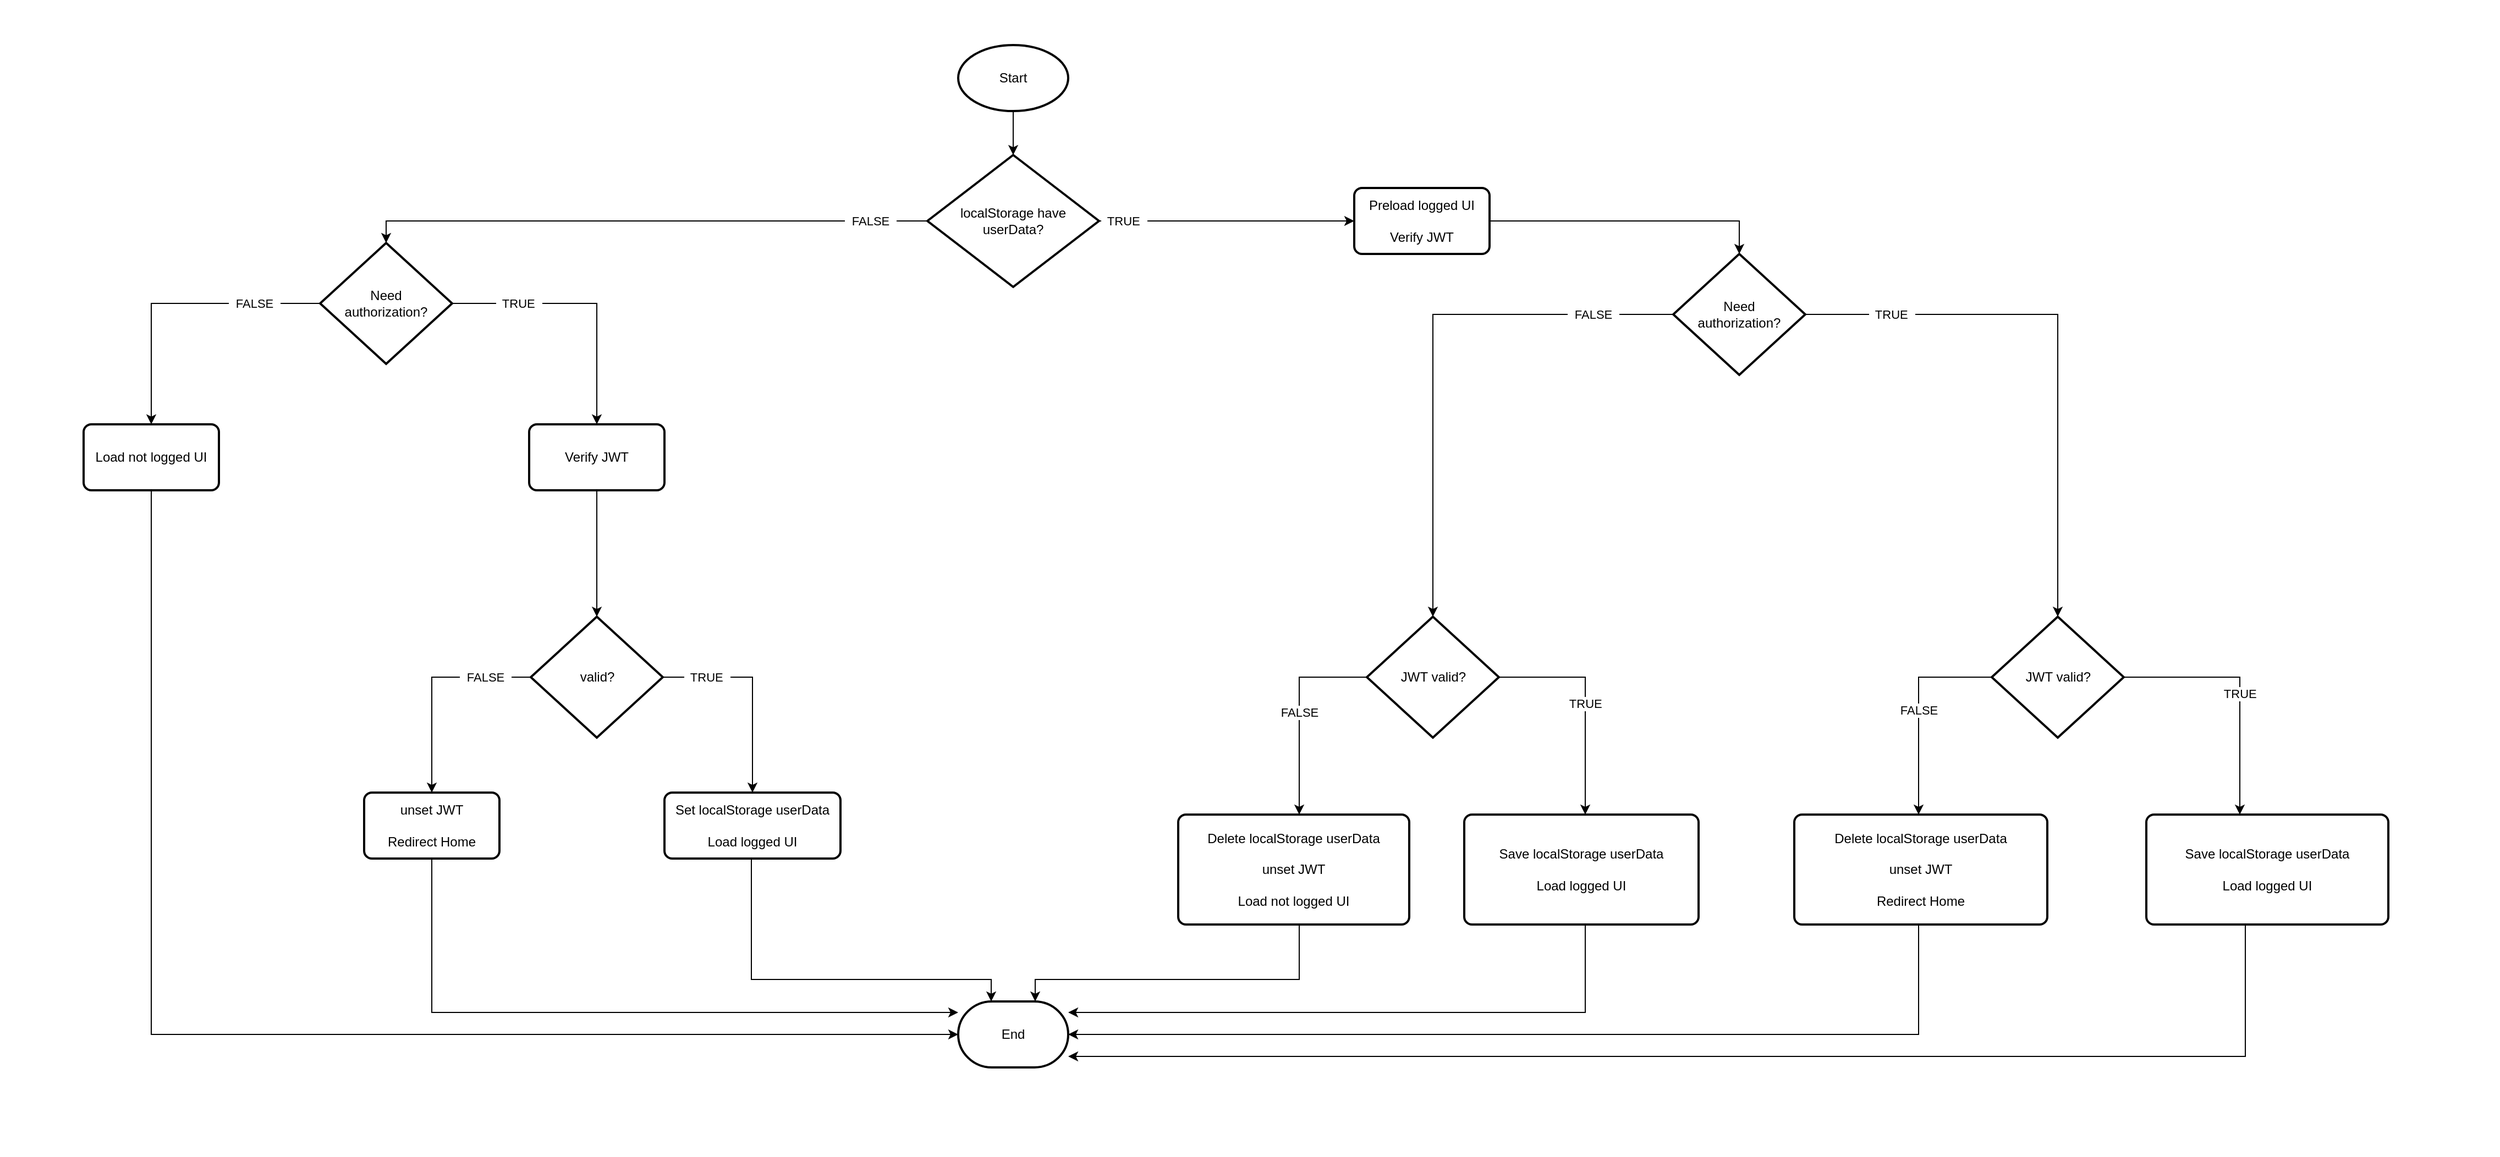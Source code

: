 <mxfile version="16.6.1" type="device"><diagram id="xxtLLKcLRrvwPg4rCRp1" name="Page-1"><mxGraphModel dx="2218" dy="952" grid="1" gridSize="10" guides="1" tooltips="1" connect="1" arrows="1" fold="1" page="1" pageScale="1" pageWidth="827" pageHeight="1169" math="0" shadow="0"><root><mxCell id="0"/><mxCell id="1" parent="0"/><mxCell id="XPkF6zCaOW1v-_R1EGbP-3" value="" style="shape=table;startSize=0;container=1;collapsible=0;childLayout=tableLayout;fillColor=none;strokeColor=none;" parent="1" vertex="1"><mxGeometry x="-550" y="170" width="2270" height="1050" as="geometry"/></mxCell><mxCell id="XPkF6zCaOW1v-_R1EGbP-4" value="" style="shape=tableRow;horizontal=0;startSize=0;swimlaneHead=0;swimlaneBody=0;top=0;left=0;bottom=0;right=0;collapsible=0;dropTarget=0;fillColor=none;points=[[0,0.5],[1,0.5]];portConstraint=eastwest;" parent="XPkF6zCaOW1v-_R1EGbP-3" vertex="1"><mxGeometry width="2270" height="1050" as="geometry"/></mxCell><mxCell id="XPkF6zCaOW1v-_R1EGbP-5" value="" style="shape=partialRectangle;html=1;whiteSpace=wrap;connectable=0;overflow=hidden;fillColor=none;top=0;left=0;bottom=0;right=0;pointerEvents=1;" parent="XPkF6zCaOW1v-_R1EGbP-4" vertex="1"><mxGeometry width="2270" height="1050" as="geometry"><mxRectangle width="2270" height="1050" as="alternateBounds"/></mxGeometry></mxCell><mxCell id="coUB79cRwjkoSsDZY9je-14" style="edgeStyle=orthogonalEdgeStyle;rounded=0;orthogonalLoop=1;jettySize=auto;html=1;entryX=0.5;entryY=0;entryDx=0;entryDy=0;entryPerimeter=0;" parent="1" source="coUB79cRwjkoSsDZY9je-1" target="coUB79cRwjkoSsDZY9je-3" edge="1"><mxGeometry relative="1" as="geometry"/></mxCell><mxCell id="coUB79cRwjkoSsDZY9je-1" value="Start" style="strokeWidth=2;html=1;shape=mxgraph.flowchart.start_1;whiteSpace=wrap;" parent="1" vertex="1"><mxGeometry x="320" y="210" width="100" height="60" as="geometry"/></mxCell><mxCell id="coUB79cRwjkoSsDZY9je-2" value="End" style="strokeWidth=2;html=1;shape=mxgraph.flowchart.terminator;whiteSpace=wrap;" parent="1" vertex="1"><mxGeometry x="320" y="1080" width="100" height="60" as="geometry"/></mxCell><mxCell id="coUB79cRwjkoSsDZY9je-12" value="&amp;nbsp; TRUE&amp;nbsp;&amp;nbsp;" style="edgeStyle=orthogonalEdgeStyle;rounded=0;orthogonalLoop=1;jettySize=auto;html=1;" parent="1" source="coUB79cRwjkoSsDZY9je-3" target="XPkF6zCaOW1v-_R1EGbP-1" edge="1"><mxGeometry x="-0.812" relative="1" as="geometry"><mxPoint as="offset"/></mxGeometry></mxCell><mxCell id="coUB79cRwjkoSsDZY9je-13" value="&amp;nbsp; FALSE&amp;nbsp;&amp;nbsp;" style="edgeStyle=orthogonalEdgeStyle;rounded=0;orthogonalLoop=1;jettySize=auto;html=1;entryX=0.5;entryY=0;entryDx=0;entryDy=0;entryPerimeter=0;" parent="1" source="coUB79cRwjkoSsDZY9je-3" target="coUB79cRwjkoSsDZY9je-8" edge="1"><mxGeometry x="-0.797" relative="1" as="geometry"><mxPoint as="offset"/></mxGeometry></mxCell><mxCell id="coUB79cRwjkoSsDZY9je-3" value="localStorage have userData?" style="strokeWidth=2;html=1;shape=mxgraph.flowchart.decision;whiteSpace=wrap;" parent="1" vertex="1"><mxGeometry x="292" y="310" width="156" height="120" as="geometry"/></mxCell><mxCell id="coUB79cRwjkoSsDZY9je-15" value="&amp;nbsp; TRUE&amp;nbsp;&amp;nbsp;" style="edgeStyle=orthogonalEdgeStyle;rounded=0;orthogonalLoop=1;jettySize=auto;html=1;" parent="1" source="coUB79cRwjkoSsDZY9je-5" target="coUB79cRwjkoSsDZY9je-18" edge="1"><mxGeometry x="-0.692" relative="1" as="geometry"><mxPoint x="1318.077" y="640" as="targetPoint"/><mxPoint as="offset"/></mxGeometry></mxCell><mxCell id="coUB79cRwjkoSsDZY9je-16" value="&amp;nbsp; FALSE&amp;nbsp;&amp;nbsp;" style="edgeStyle=orthogonalEdgeStyle;rounded=0;orthogonalLoop=1;jettySize=auto;html=1;" parent="1" source="coUB79cRwjkoSsDZY9je-5" target="coUB79cRwjkoSsDZY9je-17" edge="1"><mxGeometry x="-0.702" relative="1" as="geometry"><mxPoint x="750.077" y="640" as="targetPoint"/><mxPoint as="offset"/></mxGeometry></mxCell><mxCell id="coUB79cRwjkoSsDZY9je-5" value="Need authorization?" style="strokeWidth=2;html=1;shape=mxgraph.flowchart.decision;whiteSpace=wrap;spacing=12;spacingRight=0;" parent="1" vertex="1"><mxGeometry x="970" y="400" width="120" height="110" as="geometry"/></mxCell><mxCell id="coUB79cRwjkoSsDZY9je-32" style="edgeStyle=orthogonalEdgeStyle;rounded=0;orthogonalLoop=1;jettySize=auto;html=1;" parent="1" source="coUB79cRwjkoSsDZY9je-6" target="coUB79cRwjkoSsDZY9je-2" edge="1"><mxGeometry relative="1" as="geometry"><Array as="points"><mxPoint x="-413" y="1110"/></Array></mxGeometry></mxCell><mxCell id="coUB79cRwjkoSsDZY9je-6" value="Load not logged UI" style="rounded=1;whiteSpace=wrap;html=1;absoluteArcSize=1;arcSize=14;strokeWidth=2;" parent="1" vertex="1"><mxGeometry x="-475" y="555" width="123" height="60" as="geometry"/></mxCell><mxCell id="coUB79cRwjkoSsDZY9je-24" style="edgeStyle=orthogonalEdgeStyle;rounded=0;orthogonalLoop=1;jettySize=auto;html=1;" parent="1" source="coUB79cRwjkoSsDZY9je-7" target="coUB79cRwjkoSsDZY9je-9" edge="1"><mxGeometry relative="1" as="geometry"/></mxCell><mxCell id="coUB79cRwjkoSsDZY9je-7" value="Verify JWT" style="rounded=1;whiteSpace=wrap;html=1;absoluteArcSize=1;arcSize=14;strokeWidth=2;" parent="1" vertex="1"><mxGeometry x="-70" y="555" width="123" height="60" as="geometry"/></mxCell><mxCell id="coUB79cRwjkoSsDZY9je-22" value="&amp;nbsp; FALSE&amp;nbsp;&amp;nbsp;" style="edgeStyle=orthogonalEdgeStyle;rounded=0;orthogonalLoop=1;jettySize=auto;html=1;entryX=0.5;entryY=0;entryDx=0;entryDy=0;" parent="1" source="coUB79cRwjkoSsDZY9je-8" target="coUB79cRwjkoSsDZY9je-6" edge="1"><mxGeometry x="-0.544" relative="1" as="geometry"><mxPoint as="offset"/></mxGeometry></mxCell><mxCell id="coUB79cRwjkoSsDZY9je-23" value="&amp;nbsp; TRUE&amp;nbsp;&amp;nbsp;" style="edgeStyle=orthogonalEdgeStyle;rounded=0;orthogonalLoop=1;jettySize=auto;html=1;" parent="1" source="coUB79cRwjkoSsDZY9je-8" target="coUB79cRwjkoSsDZY9je-7" edge="1"><mxGeometry x="-0.503" relative="1" as="geometry"><mxPoint as="offset"/></mxGeometry></mxCell><mxCell id="coUB79cRwjkoSsDZY9je-8" value="Need authorization?" style="strokeWidth=2;html=1;shape=mxgraph.flowchart.decision;whiteSpace=wrap;spacing=12;spacingRight=0;" parent="1" vertex="1"><mxGeometry x="-260" y="390" width="120" height="110" as="geometry"/></mxCell><mxCell id="coUB79cRwjkoSsDZY9je-35" value="&amp;nbsp; FALSE&amp;nbsp;&amp;nbsp;" style="edgeStyle=orthogonalEdgeStyle;rounded=0;orthogonalLoop=1;jettySize=auto;html=1;" parent="1" source="coUB79cRwjkoSsDZY9je-9" target="coUB79cRwjkoSsDZY9je-26" edge="1"><mxGeometry x="-0.574" relative="1" as="geometry"><mxPoint as="offset"/></mxGeometry></mxCell><mxCell id="coUB79cRwjkoSsDZY9je-36" value="&amp;nbsp; TRUE&amp;nbsp;&amp;nbsp;" style="edgeStyle=orthogonalEdgeStyle;rounded=0;orthogonalLoop=1;jettySize=auto;html=1;" parent="1" source="coUB79cRwjkoSsDZY9je-9" target="coUB79cRwjkoSsDZY9je-27" edge="1"><mxGeometry x="-0.584" relative="1" as="geometry"><mxPoint as="offset"/></mxGeometry></mxCell><mxCell id="coUB79cRwjkoSsDZY9je-9" value="valid?" style="strokeWidth=2;html=1;shape=mxgraph.flowchart.decision;whiteSpace=wrap;spacing=12;spacingRight=0;" parent="1" vertex="1"><mxGeometry x="-68.5" y="730" width="120" height="110" as="geometry"/></mxCell><mxCell id="coUB79cRwjkoSsDZY9je-41" value="&amp;nbsp; FALSE&amp;nbsp;&amp;nbsp;" style="edgeStyle=orthogonalEdgeStyle;rounded=0;orthogonalLoop=1;jettySize=auto;html=1;" parent="1" source="coUB79cRwjkoSsDZY9je-17" target="coUB79cRwjkoSsDZY9je-28" edge="1"><mxGeometry relative="1" as="geometry"><Array as="points"><mxPoint x="630" y="785"/></Array></mxGeometry></mxCell><mxCell id="coUB79cRwjkoSsDZY9je-42" value="&amp;nbsp; TRUE&amp;nbsp;&amp;nbsp;" style="edgeStyle=orthogonalEdgeStyle;rounded=0;orthogonalLoop=1;jettySize=auto;html=1;" parent="1" source="coUB79cRwjkoSsDZY9je-17" target="coUB79cRwjkoSsDZY9je-29" edge="1"><mxGeometry relative="1" as="geometry"><Array as="points"><mxPoint x="890" y="785"/></Array></mxGeometry></mxCell><mxCell id="coUB79cRwjkoSsDZY9je-17" value="JWT valid?" style="strokeWidth=2;html=1;shape=mxgraph.flowchart.decision;whiteSpace=wrap;spacing=12;spacingRight=0;" parent="1" vertex="1"><mxGeometry x="691.5" y="730" width="120" height="110" as="geometry"/></mxCell><mxCell id="coUB79cRwjkoSsDZY9je-43" value="&amp;nbsp; FALSE&amp;nbsp;&amp;nbsp;" style="edgeStyle=orthogonalEdgeStyle;rounded=0;orthogonalLoop=1;jettySize=auto;html=1;" parent="1" source="coUB79cRwjkoSsDZY9je-18" target="coUB79cRwjkoSsDZY9je-30" edge="1"><mxGeometry relative="1" as="geometry"><Array as="points"><mxPoint x="1193" y="785"/></Array></mxGeometry></mxCell><mxCell id="coUB79cRwjkoSsDZY9je-44" value="&amp;nbsp; TRUE&amp;nbsp;&amp;nbsp;" style="edgeStyle=orthogonalEdgeStyle;rounded=0;orthogonalLoop=1;jettySize=auto;html=1;" parent="1" source="coUB79cRwjkoSsDZY9je-18" target="coUB79cRwjkoSsDZY9je-31" edge="1"><mxGeometry x="0.043" relative="1" as="geometry"><Array as="points"><mxPoint x="1485" y="785"/></Array><mxPoint as="offset"/></mxGeometry></mxCell><mxCell id="coUB79cRwjkoSsDZY9je-18" value="JWT valid?" style="strokeWidth=2;html=1;shape=mxgraph.flowchart.decision;whiteSpace=wrap;spacing=12;spacingRight=0;" parent="1" vertex="1"><mxGeometry x="1259.5" y="730" width="120" height="110" as="geometry"/></mxCell><mxCell id="coUB79cRwjkoSsDZY9je-33" style="edgeStyle=orthogonalEdgeStyle;rounded=0;orthogonalLoop=1;jettySize=auto;html=1;" parent="1" source="coUB79cRwjkoSsDZY9je-26" target="coUB79cRwjkoSsDZY9je-2" edge="1"><mxGeometry relative="1" as="geometry"><Array as="points"><mxPoint x="-158" y="1090"/></Array></mxGeometry></mxCell><mxCell id="coUB79cRwjkoSsDZY9je-26" value="unset JWT&lt;br&gt;&lt;br&gt;Redirect Home" style="rounded=1;whiteSpace=wrap;html=1;absoluteArcSize=1;arcSize=14;strokeWidth=2;" parent="1" vertex="1"><mxGeometry x="-220" y="890" width="123" height="60" as="geometry"/></mxCell><mxCell id="coUB79cRwjkoSsDZY9je-34" style="edgeStyle=orthogonalEdgeStyle;rounded=0;orthogonalLoop=1;jettySize=auto;html=1;" parent="1" source="coUB79cRwjkoSsDZY9je-27" target="coUB79cRwjkoSsDZY9je-2" edge="1"><mxGeometry relative="1" as="geometry"><Array as="points"><mxPoint x="132" y="1060"/><mxPoint x="350" y="1060"/></Array></mxGeometry></mxCell><mxCell id="coUB79cRwjkoSsDZY9je-27" value="Set localStorage userData&lt;br&gt;&lt;br&gt;Load logged UI" style="rounded=1;whiteSpace=wrap;html=1;absoluteArcSize=1;arcSize=14;strokeWidth=2;" parent="1" vertex="1"><mxGeometry x="53" y="890" width="160" height="60" as="geometry"/></mxCell><mxCell id="coUB79cRwjkoSsDZY9je-37" style="edgeStyle=orthogonalEdgeStyle;rounded=0;orthogonalLoop=1;jettySize=auto;html=1;" parent="1" source="coUB79cRwjkoSsDZY9je-28" target="coUB79cRwjkoSsDZY9je-2" edge="1"><mxGeometry relative="1" as="geometry"><Array as="points"><mxPoint x="630" y="1060"/><mxPoint x="390" y="1060"/></Array></mxGeometry></mxCell><mxCell id="coUB79cRwjkoSsDZY9je-28" value="Delete localStorage userData&lt;br&gt;&lt;br&gt;unset JWT&lt;br&gt;&lt;br&gt;Load not logged UI" style="rounded=1;whiteSpace=wrap;html=1;absoluteArcSize=1;arcSize=14;strokeWidth=2;spacing=8;" parent="1" vertex="1"><mxGeometry x="520" y="910" width="210" height="100" as="geometry"/></mxCell><mxCell id="coUB79cRwjkoSsDZY9je-38" style="edgeStyle=orthogonalEdgeStyle;rounded=0;orthogonalLoop=1;jettySize=auto;html=1;" parent="1" source="coUB79cRwjkoSsDZY9je-29" target="coUB79cRwjkoSsDZY9je-2" edge="1"><mxGeometry relative="1" as="geometry"><Array as="points"><mxPoint x="890" y="1090"/></Array></mxGeometry></mxCell><mxCell id="coUB79cRwjkoSsDZY9je-29" value="Save localStorage userData&lt;br&gt;&lt;br&gt;Load logged UI" style="rounded=1;whiteSpace=wrap;html=1;absoluteArcSize=1;arcSize=14;strokeWidth=2;spacing=10;" parent="1" vertex="1"><mxGeometry x="780" y="910" width="213" height="100" as="geometry"/></mxCell><mxCell id="coUB79cRwjkoSsDZY9je-39" style="edgeStyle=orthogonalEdgeStyle;rounded=0;orthogonalLoop=1;jettySize=auto;html=1;" parent="1" source="coUB79cRwjkoSsDZY9je-30" target="coUB79cRwjkoSsDZY9je-2" edge="1"><mxGeometry relative="1" as="geometry"><Array as="points"><mxPoint x="1193" y="1110"/></Array></mxGeometry></mxCell><mxCell id="coUB79cRwjkoSsDZY9je-30" value="Delete localStorage userData&lt;br&gt;&lt;br&gt;unset JWT&lt;br&gt;&lt;br&gt;Redirect Home" style="rounded=1;whiteSpace=wrap;html=1;absoluteArcSize=1;arcSize=14;strokeWidth=2;" parent="1" vertex="1"><mxGeometry x="1080" y="910" width="230" height="100" as="geometry"/></mxCell><mxCell id="coUB79cRwjkoSsDZY9je-40" style="edgeStyle=orthogonalEdgeStyle;rounded=0;orthogonalLoop=1;jettySize=auto;html=1;" parent="1" source="coUB79cRwjkoSsDZY9je-31" target="coUB79cRwjkoSsDZY9je-2" edge="1"><mxGeometry relative="1" as="geometry"><Array as="points"><mxPoint x="1490" y="1130"/></Array></mxGeometry></mxCell><mxCell id="coUB79cRwjkoSsDZY9je-31" value="Save localStorage userData&lt;br&gt;&lt;br&gt;Load logged UI" style="rounded=1;whiteSpace=wrap;html=1;absoluteArcSize=1;arcSize=14;strokeWidth=2;" parent="1" vertex="1"><mxGeometry x="1400" y="910" width="220" height="100" as="geometry"/></mxCell><mxCell id="XPkF6zCaOW1v-_R1EGbP-2" style="edgeStyle=orthogonalEdgeStyle;rounded=0;orthogonalLoop=1;jettySize=auto;html=1;" parent="1" source="XPkF6zCaOW1v-_R1EGbP-1" target="coUB79cRwjkoSsDZY9je-5" edge="1"><mxGeometry relative="1" as="geometry"><Array as="points"><mxPoint x="1030" y="370"/></Array></mxGeometry></mxCell><mxCell id="XPkF6zCaOW1v-_R1EGbP-1" value="Preload logged UI&lt;br&gt;&lt;br&gt;Verify JWT" style="rounded=1;whiteSpace=wrap;html=1;absoluteArcSize=1;arcSize=14;strokeWidth=2;" parent="1" vertex="1"><mxGeometry x="680" y="340" width="123" height="60" as="geometry"/></mxCell></root></mxGraphModel></diagram></mxfile>